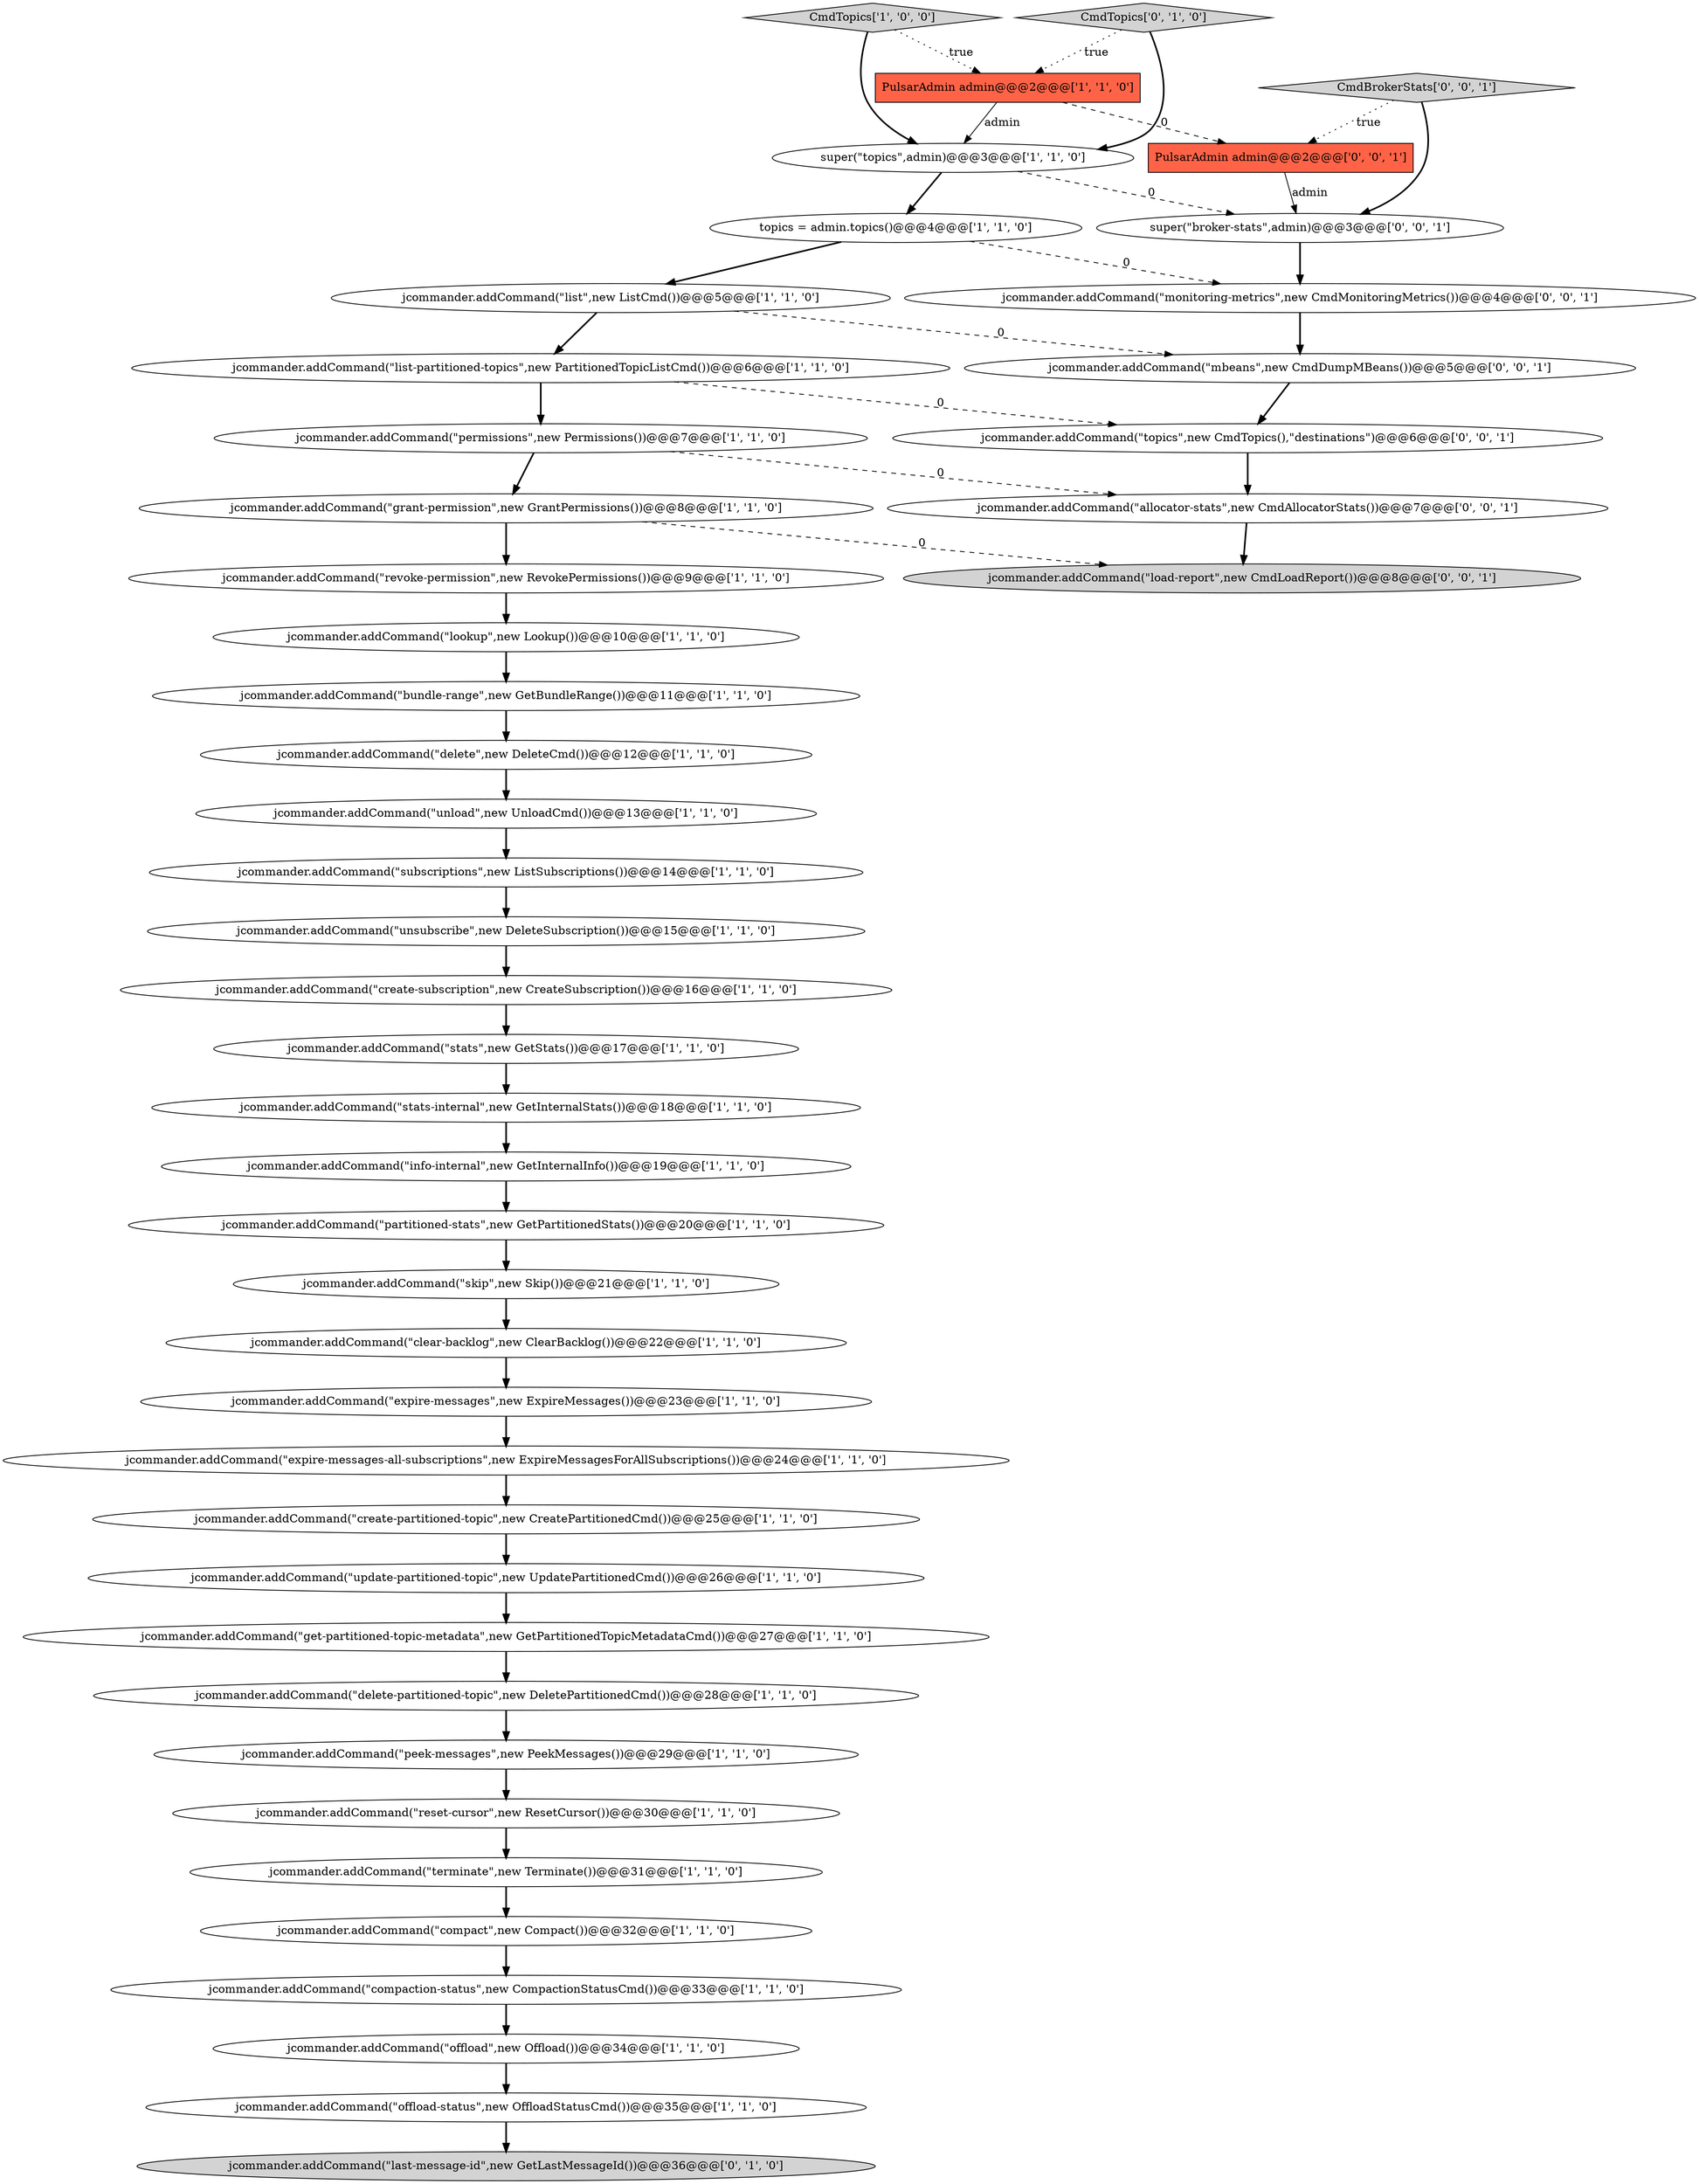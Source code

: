 digraph {
29 [style = filled, label = "jcommander.addCommand(\"subscriptions\",new ListSubscriptions())@@@14@@@['1', '1', '0']", fillcolor = white, shape = ellipse image = "AAA0AAABBB1BBB"];
39 [style = filled, label = "PulsarAdmin admin@@@2@@@['0', '0', '1']", fillcolor = tomato, shape = box image = "AAA0AAABBB3BBB"];
4 [style = filled, label = "super(\"topics\",admin)@@@3@@@['1', '1', '0']", fillcolor = white, shape = ellipse image = "AAA0AAABBB1BBB"];
15 [style = filled, label = "jcommander.addCommand(\"unload\",new UnloadCmd())@@@13@@@['1', '1', '0']", fillcolor = white, shape = ellipse image = "AAA0AAABBB1BBB"];
31 [style = filled, label = "jcommander.addCommand(\"revoke-permission\",new RevokePermissions())@@@9@@@['1', '1', '0']", fillcolor = white, shape = ellipse image = "AAA0AAABBB1BBB"];
40 [style = filled, label = "jcommander.addCommand(\"monitoring-metrics\",new CmdMonitoringMetrics())@@@4@@@['0', '0', '1']", fillcolor = white, shape = ellipse image = "AAA0AAABBB3BBB"];
1 [style = filled, label = "jcommander.addCommand(\"peek-messages\",new PeekMessages())@@@29@@@['1', '1', '0']", fillcolor = white, shape = ellipse image = "AAA0AAABBB1BBB"];
0 [style = filled, label = "jcommander.addCommand(\"compact\",new Compact())@@@32@@@['1', '1', '0']", fillcolor = white, shape = ellipse image = "AAA0AAABBB1BBB"];
20 [style = filled, label = "jcommander.addCommand(\"expire-messages\",new ExpireMessages())@@@23@@@['1', '1', '0']", fillcolor = white, shape = ellipse image = "AAA0AAABBB1BBB"];
11 [style = filled, label = "jcommander.addCommand(\"offload\",new Offload())@@@34@@@['1', '1', '0']", fillcolor = white, shape = ellipse image = "AAA0AAABBB1BBB"];
33 [style = filled, label = "jcommander.addCommand(\"unsubscribe\",new DeleteSubscription())@@@15@@@['1', '1', '0']", fillcolor = white, shape = ellipse image = "AAA0AAABBB1BBB"];
41 [style = filled, label = "jcommander.addCommand(\"mbeans\",new CmdDumpMBeans())@@@5@@@['0', '0', '1']", fillcolor = white, shape = ellipse image = "AAA0AAABBB3BBB"];
24 [style = filled, label = "jcommander.addCommand(\"list-partitioned-topics\",new PartitionedTopicListCmd())@@@6@@@['1', '1', '0']", fillcolor = white, shape = ellipse image = "AAA0AAABBB1BBB"];
10 [style = filled, label = "jcommander.addCommand(\"delete-partitioned-topic\",new DeletePartitionedCmd())@@@28@@@['1', '1', '0']", fillcolor = white, shape = ellipse image = "AAA0AAABBB1BBB"];
44 [style = filled, label = "super(\"broker-stats\",admin)@@@3@@@['0', '0', '1']", fillcolor = white, shape = ellipse image = "AAA0AAABBB3BBB"];
13 [style = filled, label = "jcommander.addCommand(\"list\",new ListCmd())@@@5@@@['1', '1', '0']", fillcolor = white, shape = ellipse image = "AAA0AAABBB1BBB"];
21 [style = filled, label = "PulsarAdmin admin@@@2@@@['1', '1', '0']", fillcolor = tomato, shape = box image = "AAA0AAABBB1BBB"];
19 [style = filled, label = "jcommander.addCommand(\"delete\",new DeleteCmd())@@@12@@@['1', '1', '0']", fillcolor = white, shape = ellipse image = "AAA0AAABBB1BBB"];
37 [style = filled, label = "jcommander.addCommand(\"topics\",new CmdTopics(),\"destinations\")@@@6@@@['0', '0', '1']", fillcolor = white, shape = ellipse image = "AAA0AAABBB3BBB"];
14 [style = filled, label = "jcommander.addCommand(\"info-internal\",new GetInternalInfo())@@@19@@@['1', '1', '0']", fillcolor = white, shape = ellipse image = "AAA0AAABBB1BBB"];
18 [style = filled, label = "jcommander.addCommand(\"reset-cursor\",new ResetCursor())@@@30@@@['1', '1', '0']", fillcolor = white, shape = ellipse image = "AAA0AAABBB1BBB"];
17 [style = filled, label = "jcommander.addCommand(\"expire-messages-all-subscriptions\",new ExpireMessagesForAllSubscriptions())@@@24@@@['1', '1', '0']", fillcolor = white, shape = ellipse image = "AAA0AAABBB1BBB"];
23 [style = filled, label = "CmdTopics['1', '0', '0']", fillcolor = lightgray, shape = diamond image = "AAA0AAABBB1BBB"];
28 [style = filled, label = "jcommander.addCommand(\"create-partitioned-topic\",new CreatePartitionedCmd())@@@25@@@['1', '1', '0']", fillcolor = white, shape = ellipse image = "AAA0AAABBB1BBB"];
26 [style = filled, label = "jcommander.addCommand(\"permissions\",new Permissions())@@@7@@@['1', '1', '0']", fillcolor = white, shape = ellipse image = "AAA0AAABBB1BBB"];
6 [style = filled, label = "jcommander.addCommand(\"compaction-status\",new CompactionStatusCmd())@@@33@@@['1', '1', '0']", fillcolor = white, shape = ellipse image = "AAA0AAABBB1BBB"];
42 [style = filled, label = "CmdBrokerStats['0', '0', '1']", fillcolor = lightgray, shape = diamond image = "AAA0AAABBB3BBB"];
7 [style = filled, label = "jcommander.addCommand(\"stats\",new GetStats())@@@17@@@['1', '1', '0']", fillcolor = white, shape = ellipse image = "AAA0AAABBB1BBB"];
43 [style = filled, label = "jcommander.addCommand(\"allocator-stats\",new CmdAllocatorStats())@@@7@@@['0', '0', '1']", fillcolor = white, shape = ellipse image = "AAA0AAABBB3BBB"];
3 [style = filled, label = "jcommander.addCommand(\"clear-backlog\",new ClearBacklog())@@@22@@@['1', '1', '0']", fillcolor = white, shape = ellipse image = "AAA0AAABBB1BBB"];
36 [style = filled, label = "CmdTopics['0', '1', '0']", fillcolor = lightgray, shape = diamond image = "AAA0AAABBB2BBB"];
2 [style = filled, label = "jcommander.addCommand(\"terminate\",new Terminate())@@@31@@@['1', '1', '0']", fillcolor = white, shape = ellipse image = "AAA0AAABBB1BBB"];
16 [style = filled, label = "jcommander.addCommand(\"bundle-range\",new GetBundleRange())@@@11@@@['1', '1', '0']", fillcolor = white, shape = ellipse image = "AAA0AAABBB1BBB"];
12 [style = filled, label = "jcommander.addCommand(\"get-partitioned-topic-metadata\",new GetPartitionedTopicMetadataCmd())@@@27@@@['1', '1', '0']", fillcolor = white, shape = ellipse image = "AAA0AAABBB1BBB"];
22 [style = filled, label = "jcommander.addCommand(\"partitioned-stats\",new GetPartitionedStats())@@@20@@@['1', '1', '0']", fillcolor = white, shape = ellipse image = "AAA0AAABBB1BBB"];
30 [style = filled, label = "jcommander.addCommand(\"offload-status\",new OffloadStatusCmd())@@@35@@@['1', '1', '0']", fillcolor = white, shape = ellipse image = "AAA0AAABBB1BBB"];
25 [style = filled, label = "jcommander.addCommand(\"lookup\",new Lookup())@@@10@@@['1', '1', '0']", fillcolor = white, shape = ellipse image = "AAA0AAABBB1BBB"];
35 [style = filled, label = "jcommander.addCommand(\"last-message-id\",new GetLastMessageId())@@@36@@@['0', '1', '0']", fillcolor = lightgray, shape = ellipse image = "AAA1AAABBB2BBB"];
32 [style = filled, label = "jcommander.addCommand(\"skip\",new Skip())@@@21@@@['1', '1', '0']", fillcolor = white, shape = ellipse image = "AAA0AAABBB1BBB"];
5 [style = filled, label = "jcommander.addCommand(\"update-partitioned-topic\",new UpdatePartitionedCmd())@@@26@@@['1', '1', '0']", fillcolor = white, shape = ellipse image = "AAA0AAABBB1BBB"];
34 [style = filled, label = "jcommander.addCommand(\"grant-permission\",new GrantPermissions())@@@8@@@['1', '1', '0']", fillcolor = white, shape = ellipse image = "AAA0AAABBB1BBB"];
38 [style = filled, label = "jcommander.addCommand(\"load-report\",new CmdLoadReport())@@@8@@@['0', '0', '1']", fillcolor = lightgray, shape = ellipse image = "AAA0AAABBB3BBB"];
27 [style = filled, label = "jcommander.addCommand(\"create-subscription\",new CreateSubscription())@@@16@@@['1', '1', '0']", fillcolor = white, shape = ellipse image = "AAA0AAABBB1BBB"];
8 [style = filled, label = "jcommander.addCommand(\"stats-internal\",new GetInternalStats())@@@18@@@['1', '1', '0']", fillcolor = white, shape = ellipse image = "AAA0AAABBB1BBB"];
9 [style = filled, label = "topics = admin.topics()@@@4@@@['1', '1', '0']", fillcolor = white, shape = ellipse image = "AAA0AAABBB1BBB"];
0->6 [style = bold, label=""];
26->43 [style = dashed, label="0"];
15->29 [style = bold, label=""];
4->44 [style = dashed, label="0"];
33->27 [style = bold, label=""];
8->14 [style = bold, label=""];
44->40 [style = bold, label=""];
7->8 [style = bold, label=""];
27->7 [style = bold, label=""];
18->2 [style = bold, label=""];
36->4 [style = bold, label=""];
41->37 [style = bold, label=""];
13->41 [style = dashed, label="0"];
21->4 [style = solid, label="admin"];
37->43 [style = bold, label=""];
16->19 [style = bold, label=""];
6->11 [style = bold, label=""];
9->13 [style = bold, label=""];
19->15 [style = bold, label=""];
1->18 [style = bold, label=""];
36->21 [style = dotted, label="true"];
13->24 [style = bold, label=""];
39->44 [style = solid, label="admin"];
3->20 [style = bold, label=""];
34->38 [style = dashed, label="0"];
22->32 [style = bold, label=""];
11->30 [style = bold, label=""];
10->1 [style = bold, label=""];
12->10 [style = bold, label=""];
25->16 [style = bold, label=""];
40->41 [style = bold, label=""];
23->21 [style = dotted, label="true"];
21->39 [style = dashed, label="0"];
26->34 [style = bold, label=""];
34->31 [style = bold, label=""];
4->9 [style = bold, label=""];
32->3 [style = bold, label=""];
17->28 [style = bold, label=""];
28->5 [style = bold, label=""];
20->17 [style = bold, label=""];
5->12 [style = bold, label=""];
2->0 [style = bold, label=""];
30->35 [style = bold, label=""];
42->39 [style = dotted, label="true"];
23->4 [style = bold, label=""];
24->26 [style = bold, label=""];
43->38 [style = bold, label=""];
42->44 [style = bold, label=""];
29->33 [style = bold, label=""];
9->40 [style = dashed, label="0"];
31->25 [style = bold, label=""];
24->37 [style = dashed, label="0"];
14->22 [style = bold, label=""];
}
